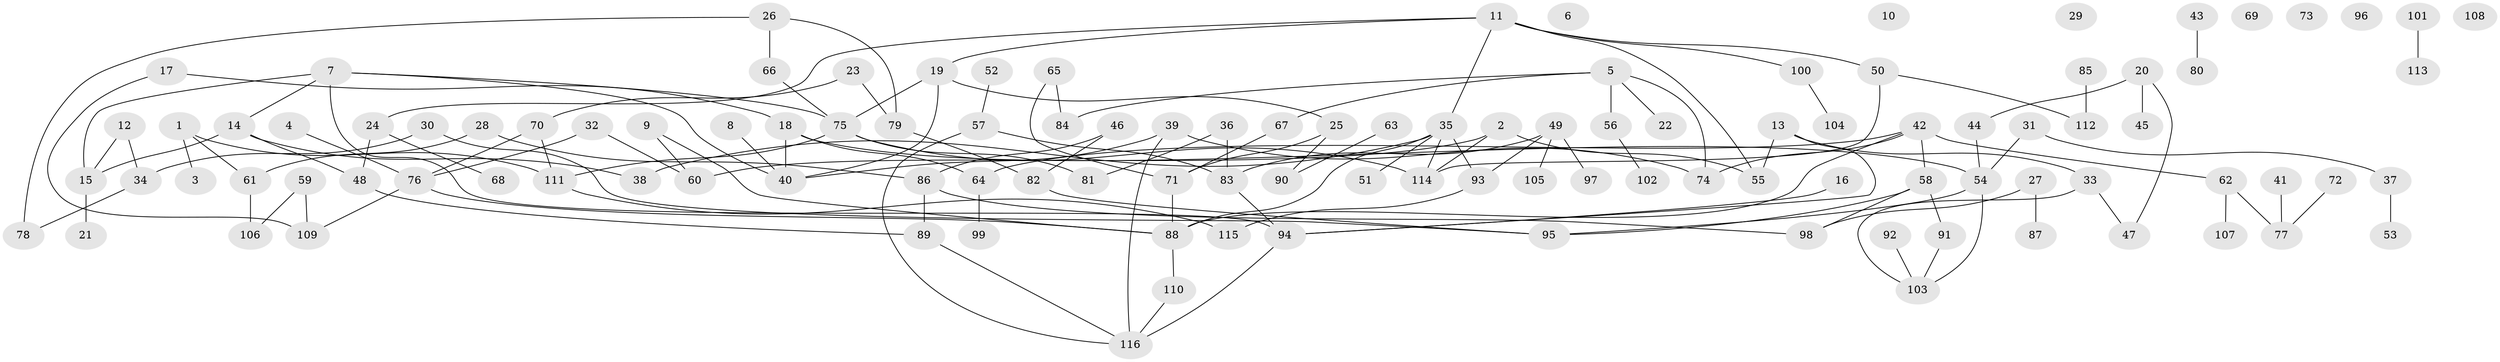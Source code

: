 // coarse degree distribution, {7: 0.05263157894736842, 10: 0.02631578947368421, 4: 0.21052631578947367, 6: 0.07894736842105263, 5: 0.10526315789473684, 2: 0.2631578947368421, 1: 0.13157894736842105, 9: 0.02631578947368421, 3: 0.10526315789473684}
// Generated by graph-tools (version 1.1) at 2025/48/03/04/25 22:48:26]
// undirected, 116 vertices, 142 edges
graph export_dot {
  node [color=gray90,style=filled];
  1;
  2;
  3;
  4;
  5;
  6;
  7;
  8;
  9;
  10;
  11;
  12;
  13;
  14;
  15;
  16;
  17;
  18;
  19;
  20;
  21;
  22;
  23;
  24;
  25;
  26;
  27;
  28;
  29;
  30;
  31;
  32;
  33;
  34;
  35;
  36;
  37;
  38;
  39;
  40;
  41;
  42;
  43;
  44;
  45;
  46;
  47;
  48;
  49;
  50;
  51;
  52;
  53;
  54;
  55;
  56;
  57;
  58;
  59;
  60;
  61;
  62;
  63;
  64;
  65;
  66;
  67;
  68;
  69;
  70;
  71;
  72;
  73;
  74;
  75;
  76;
  77;
  78;
  79;
  80;
  81;
  82;
  83;
  84;
  85;
  86;
  87;
  88;
  89;
  90;
  91;
  92;
  93;
  94;
  95;
  96;
  97;
  98;
  99;
  100;
  101;
  102;
  103;
  104;
  105;
  106;
  107;
  108;
  109;
  110;
  111;
  112;
  113;
  114;
  115;
  116;
  1 -- 3;
  1 -- 61;
  1 -- 111;
  2 -- 55;
  2 -- 60;
  2 -- 114;
  4 -- 76;
  5 -- 22;
  5 -- 56;
  5 -- 67;
  5 -- 74;
  5 -- 84;
  7 -- 14;
  7 -- 15;
  7 -- 40;
  7 -- 75;
  7 -- 94;
  8 -- 40;
  9 -- 60;
  9 -- 88;
  11 -- 19;
  11 -- 24;
  11 -- 35;
  11 -- 50;
  11 -- 55;
  11 -- 100;
  12 -- 15;
  12 -- 34;
  13 -- 33;
  13 -- 55;
  13 -- 94;
  14 -- 15;
  14 -- 38;
  14 -- 48;
  15 -- 21;
  16 -- 94;
  17 -- 18;
  17 -- 109;
  18 -- 40;
  18 -- 54;
  18 -- 64;
  19 -- 25;
  19 -- 40;
  19 -- 75;
  20 -- 44;
  20 -- 45;
  20 -- 47;
  23 -- 70;
  23 -- 79;
  24 -- 48;
  24 -- 68;
  25 -- 71;
  25 -- 90;
  26 -- 66;
  26 -- 78;
  26 -- 79;
  27 -- 87;
  27 -- 98;
  28 -- 61;
  28 -- 86;
  30 -- 34;
  30 -- 95;
  31 -- 37;
  31 -- 54;
  32 -- 60;
  32 -- 76;
  33 -- 47;
  33 -- 103;
  34 -- 78;
  35 -- 38;
  35 -- 51;
  35 -- 88;
  35 -- 93;
  35 -- 114;
  36 -- 81;
  36 -- 83;
  37 -- 53;
  39 -- 40;
  39 -- 74;
  39 -- 116;
  41 -- 77;
  42 -- 58;
  42 -- 62;
  42 -- 64;
  42 -- 74;
  42 -- 88;
  43 -- 80;
  44 -- 54;
  46 -- 82;
  46 -- 86;
  48 -- 89;
  49 -- 83;
  49 -- 93;
  49 -- 97;
  49 -- 105;
  50 -- 112;
  50 -- 114;
  52 -- 57;
  54 -- 95;
  54 -- 103;
  56 -- 102;
  57 -- 83;
  57 -- 116;
  58 -- 91;
  58 -- 95;
  58 -- 98;
  59 -- 106;
  59 -- 109;
  61 -- 106;
  62 -- 77;
  62 -- 107;
  63 -- 90;
  64 -- 99;
  65 -- 71;
  65 -- 84;
  66 -- 75;
  67 -- 71;
  70 -- 76;
  70 -- 111;
  71 -- 88;
  72 -- 77;
  75 -- 81;
  75 -- 111;
  75 -- 114;
  76 -- 88;
  76 -- 109;
  79 -- 82;
  82 -- 95;
  83 -- 94;
  85 -- 112;
  86 -- 89;
  86 -- 98;
  88 -- 110;
  89 -- 116;
  91 -- 103;
  92 -- 103;
  93 -- 115;
  94 -- 116;
  100 -- 104;
  101 -- 113;
  110 -- 116;
  111 -- 115;
}
